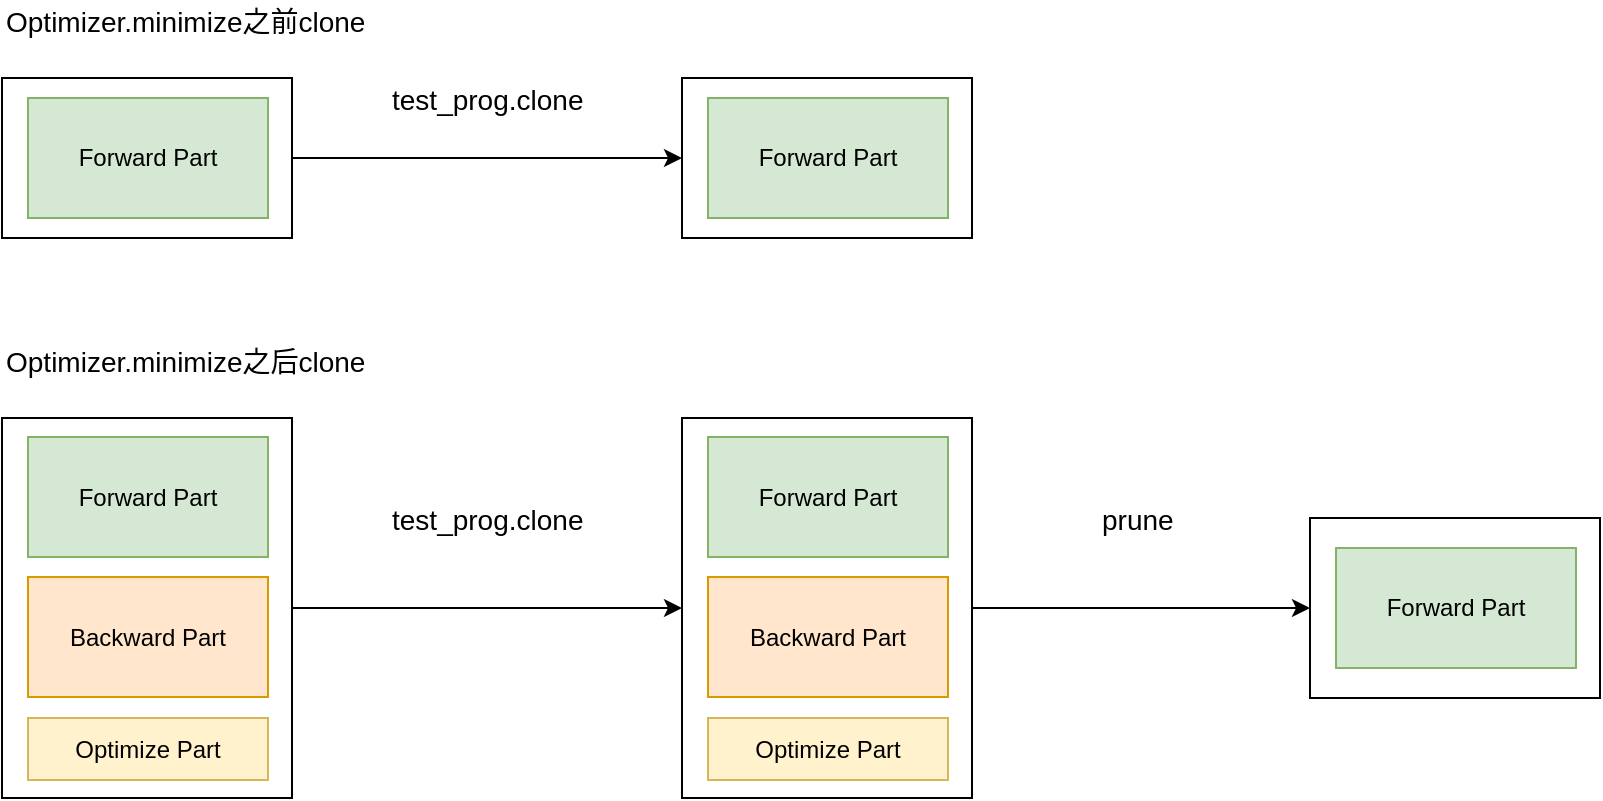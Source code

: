 <mxfile pages="1" version="11.2.8" type="github"><diagram id="KJpFiQVwNpAn3Xyutmz6" name="Page-1"><mxGraphModel dx="1426" dy="793" grid="1" gridSize="10" guides="1" tooltips="1" connect="1" arrows="1" fold="1" page="1" pageScale="1" pageWidth="827" pageHeight="1169" math="0" shadow="0"><root><mxCell id="0"/><mxCell id="1" parent="0"/><mxCell id="h6PLXo07J_lKRLUhZXTZ-1" value="Optimizer.minimize之前clone" style="text;html=1;resizable=0;points=[];autosize=1;align=left;verticalAlign=top;spacingTop=-4;fontSize=14;" parent="1" vertex="1"><mxGeometry x="100" y="81" width="170" height="20" as="geometry"/></mxCell><mxCell id="h6PLXo07J_lKRLUhZXTZ-2" value="c" style="rounded=0;whiteSpace=wrap;html=1;" parent="1" vertex="1"><mxGeometry x="100" y="120" width="145" height="80" as="geometry"/></mxCell><mxCell id="h6PLXo07J_lKRLUhZXTZ-3" value="Forward Part" style="rounded=0;whiteSpace=wrap;html=1;fillColor=#d5e8d4;strokeColor=#82b366;" parent="1" vertex="1"><mxGeometry x="113" y="130" width="120" height="60" as="geometry"/></mxCell><mxCell id="h6PLXo07J_lKRLUhZXTZ-4" value="test_prog.clone&lt;br style=&quot;font-size: 14px;&quot;&gt;" style="text;html=1;resizable=0;points=[];autosize=1;align=left;verticalAlign=top;spacingTop=-4;fontColor=#000000;fontSize=14;" parent="1" vertex="1"><mxGeometry x="293" y="120" width="100" height="20" as="geometry"/></mxCell><mxCell id="h6PLXo07J_lKRLUhZXTZ-7" value="c" style="rounded=0;whiteSpace=wrap;html=1;" parent="1" vertex="1"><mxGeometry x="440" y="120" width="145" height="80" as="geometry"/></mxCell><mxCell id="h6PLXo07J_lKRLUhZXTZ-8" value="Forward Part" style="rounded=0;whiteSpace=wrap;html=1;fillColor=#d5e8d4;strokeColor=#82b366;" parent="1" vertex="1"><mxGeometry x="453" y="130" width="120" height="60" as="geometry"/></mxCell><mxCell id="h6PLXo07J_lKRLUhZXTZ-9" value="" style="endArrow=classic;html=1;fontColor=#000000;exitX=1;exitY=0.5;exitDx=0;exitDy=0;entryX=0;entryY=0.5;entryDx=0;entryDy=0;" parent="1" source="h6PLXo07J_lKRLUhZXTZ-2" target="h6PLXo07J_lKRLUhZXTZ-7" edge="1"><mxGeometry width="50" height="50" relative="1" as="geometry"><mxPoint x="413" y="200" as="sourcePoint"/><mxPoint x="463" y="150" as="targetPoint"/></mxGeometry></mxCell><mxCell id="h6PLXo07J_lKRLUhZXTZ-11" value="Optimizer.minimize之后clone" style="text;html=1;resizable=0;points=[];autosize=1;align=left;verticalAlign=top;spacingTop=-4;fontSize=14;" parent="1" vertex="1"><mxGeometry x="100" y="250.5" width="200" height="20" as="geometry"/></mxCell><mxCell id="h6PLXo07J_lKRLUhZXTZ-22" style="edgeStyle=orthogonalEdgeStyle;rounded=0;orthogonalLoop=1;jettySize=auto;html=1;exitX=1;exitY=0.5;exitDx=0;exitDy=0;entryX=0;entryY=0.5;entryDx=0;entryDy=0;fontSize=14;fontColor=#000000;" parent="1" source="h6PLXo07J_lKRLUhZXTZ-12" target="h6PLXo07J_lKRLUhZXTZ-18" edge="1"><mxGeometry relative="1" as="geometry"/></mxCell><mxCell id="h6PLXo07J_lKRLUhZXTZ-12" value="" style="rounded=0;whiteSpace=wrap;html=1;" parent="1" vertex="1"><mxGeometry x="100" y="290" width="145" height="190" as="geometry"/></mxCell><mxCell id="h6PLXo07J_lKRLUhZXTZ-13" value="Forward Part" style="rounded=0;whiteSpace=wrap;html=1;fillColor=#d5e8d4;strokeColor=#82b366;" parent="1" vertex="1"><mxGeometry x="113" y="299.5" width="120" height="60" as="geometry"/></mxCell><mxCell id="h6PLXo07J_lKRLUhZXTZ-14" value="test_prog.clone&lt;br style=&quot;font-size: 14px;&quot;&gt;" style="text;html=1;resizable=0;points=[];autosize=1;align=left;verticalAlign=top;spacingTop=-4;fontColor=#000000;fontSize=14;" parent="1" vertex="1"><mxGeometry x="293" y="329.5" width="100" height="20" as="geometry"/></mxCell><mxCell id="h6PLXo07J_lKRLUhZXTZ-15" value="Backward Part" style="rounded=0;whiteSpace=wrap;html=1;fillColor=#ffe6cc;strokeColor=#d79b00;" parent="1" vertex="1"><mxGeometry x="113" y="369.5" width="120" height="60" as="geometry"/></mxCell><mxCell id="h6PLXo07J_lKRLUhZXTZ-17" value="Optimize Part" style="rounded=0;whiteSpace=wrap;html=1;fillColor=#fff2cc;strokeColor=#d6b656;" parent="1" vertex="1"><mxGeometry x="113" y="440" width="120" height="31" as="geometry"/></mxCell><mxCell id="h6PLXo07J_lKRLUhZXTZ-27" style="edgeStyle=orthogonalEdgeStyle;rounded=0;orthogonalLoop=1;jettySize=auto;html=1;exitX=1;exitY=0.5;exitDx=0;exitDy=0;entryX=0;entryY=0.5;entryDx=0;entryDy=0;fontSize=14;fontColor=#000000;" parent="1" source="h6PLXo07J_lKRLUhZXTZ-18" target="h6PLXo07J_lKRLUhZXTZ-23" edge="1"><mxGeometry relative="1" as="geometry"/></mxCell><mxCell id="h6PLXo07J_lKRLUhZXTZ-18" value="" style="rounded=0;whiteSpace=wrap;html=1;" parent="1" vertex="1"><mxGeometry x="440" y="290" width="145" height="190" as="geometry"/></mxCell><mxCell id="h6PLXo07J_lKRLUhZXTZ-19" value="Forward Part" style="rounded=0;whiteSpace=wrap;html=1;fillColor=#d5e8d4;strokeColor=#82b366;" parent="1" vertex="1"><mxGeometry x="453" y="299.5" width="120" height="60" as="geometry"/></mxCell><mxCell id="h6PLXo07J_lKRLUhZXTZ-20" value="Backward Part" style="rounded=0;whiteSpace=wrap;html=1;fillColor=#ffe6cc;strokeColor=#d79b00;" parent="1" vertex="1"><mxGeometry x="453" y="369.5" width="120" height="60" as="geometry"/></mxCell><mxCell id="h6PLXo07J_lKRLUhZXTZ-21" value="Optimize Part" style="rounded=0;whiteSpace=wrap;html=1;fillColor=#fff2cc;strokeColor=#d6b656;" parent="1" vertex="1"><mxGeometry x="453" y="440" width="120" height="31" as="geometry"/></mxCell><mxCell id="h6PLXo07J_lKRLUhZXTZ-23" value="" style="rounded=0;whiteSpace=wrap;html=1;" parent="1" vertex="1"><mxGeometry x="754" y="340" width="145" height="90" as="geometry"/></mxCell><mxCell id="h6PLXo07J_lKRLUhZXTZ-24" value="Forward Part" style="rounded=0;whiteSpace=wrap;html=1;fillColor=#d5e8d4;strokeColor=#82b366;" parent="1" vertex="1"><mxGeometry x="767" y="355" width="120" height="60" as="geometry"/></mxCell><mxCell id="h6PLXo07J_lKRLUhZXTZ-28" value="prune" style="text;html=1;resizable=0;points=[];autosize=1;align=left;verticalAlign=top;spacingTop=-4;fontSize=14;fontColor=#000000;" parent="1" vertex="1"><mxGeometry x="648" y="329.5" width="50" height="20" as="geometry"/></mxCell></root></mxGraphModel></diagram></mxfile>